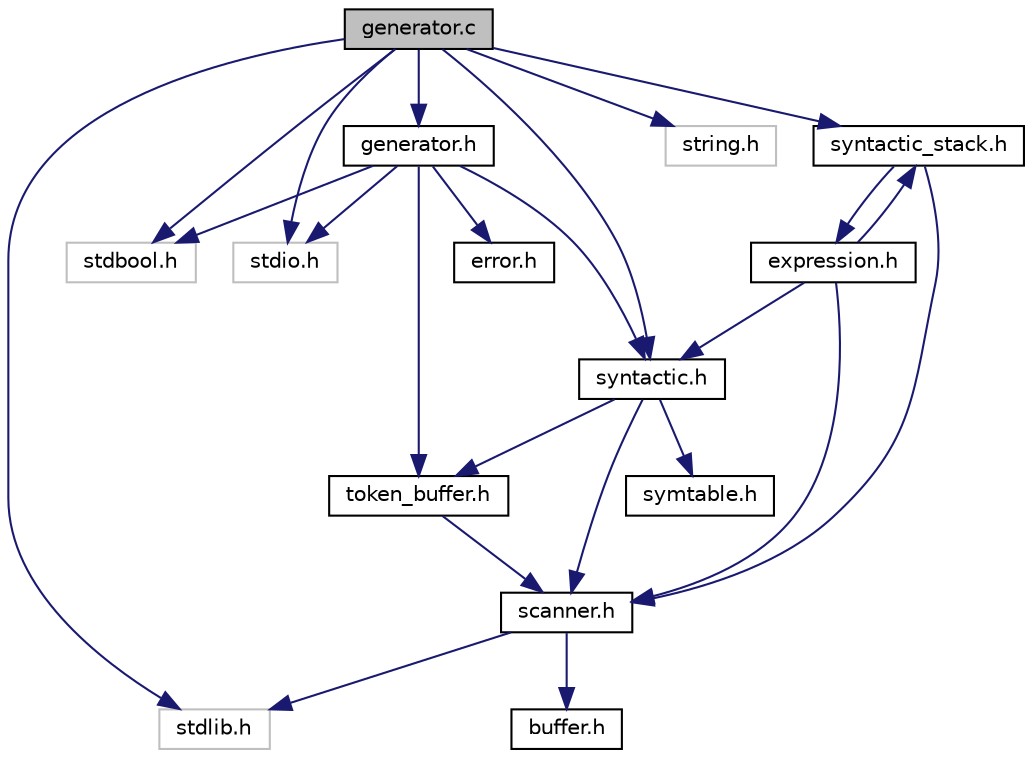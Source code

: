 digraph "generator.c"
{
 // LATEX_PDF_SIZE
  edge [fontname="Helvetica",fontsize="10",labelfontname="Helvetica",labelfontsize="10"];
  node [fontname="Helvetica",fontsize="10",shape=record];
  Node1 [label="generator.c",height=0.2,width=0.4,color="black", fillcolor="grey75", style="filled", fontcolor="black",tooltip="Code generator implementation."];
  Node1 -> Node2 [color="midnightblue",fontsize="10",style="solid",fontname="Helvetica"];
  Node2 [label="generator.h",height=0.2,width=0.4,color="black", fillcolor="white", style="filled",URL="$generator_8h.html",tooltip="Code generator library."];
  Node2 -> Node3 [color="midnightblue",fontsize="10",style="solid",fontname="Helvetica"];
  Node3 [label="token_buffer.h",height=0.2,width=0.4,color="black", fillcolor="white", style="filled",URL="$token__buffer_8h.html",tooltip="Library Token_buffer. Token_buffer is a supportive data structure for syntax analysis."];
  Node3 -> Node4 [color="midnightblue",fontsize="10",style="solid",fontname="Helvetica"];
  Node4 [label="scanner.h",height=0.2,width=0.4,color="black", fillcolor="white", style="filled",URL="$scanner_8h.html",tooltip="Library for lexical analysis."];
  Node4 -> Node5 [color="midnightblue",fontsize="10",style="solid",fontname="Helvetica"];
  Node5 [label="stdlib.h",height=0.2,width=0.4,color="grey75", fillcolor="white", style="filled",tooltip=" "];
  Node4 -> Node6 [color="midnightblue",fontsize="10",style="solid",fontname="Helvetica"];
  Node6 [label="buffer.h",height=0.2,width=0.4,color="black", fillcolor="white", style="filled",URL="$buffer_8h.html",tooltip="Library for lexical analysis."];
  Node2 -> Node7 [color="midnightblue",fontsize="10",style="solid",fontname="Helvetica"];
  Node7 [label="syntactic.h",height=0.2,width=0.4,color="black", fillcolor="white", style="filled",URL="$syntactic_8h.html",tooltip="Implementation of syntactic analysand."];
  Node7 -> Node4 [color="midnightblue",fontsize="10",style="solid",fontname="Helvetica"];
  Node7 -> Node8 [color="midnightblue",fontsize="10",style="solid",fontname="Helvetica"];
  Node8 [label="symtable.h",height=0.2,width=0.4,color="black", fillcolor="white", style="filled",URL="$symtable_8h.html",tooltip="Implementation of symtable."];
  Node7 -> Node3 [color="midnightblue",fontsize="10",style="solid",fontname="Helvetica"];
  Node2 -> Node9 [color="midnightblue",fontsize="10",style="solid",fontname="Helvetica"];
  Node9 [label="stdbool.h",height=0.2,width=0.4,color="grey75", fillcolor="white", style="filled",tooltip=" "];
  Node2 -> Node10 [color="midnightblue",fontsize="10",style="solid",fontname="Helvetica"];
  Node10 [label="error.h",height=0.2,width=0.4,color="black", fillcolor="white", style="filled",URL="$error_8h.html",tooltip="Definition of error codes and return values."];
  Node2 -> Node11 [color="midnightblue",fontsize="10",style="solid",fontname="Helvetica"];
  Node11 [label="stdio.h",height=0.2,width=0.4,color="grey75", fillcolor="white", style="filled",tooltip=" "];
  Node1 -> Node12 [color="midnightblue",fontsize="10",style="solid",fontname="Helvetica"];
  Node12 [label="string.h",height=0.2,width=0.4,color="grey75", fillcolor="white", style="filled",tooltip=" "];
  Node1 -> Node11 [color="midnightblue",fontsize="10",style="solid",fontname="Helvetica"];
  Node1 -> Node7 [color="midnightblue",fontsize="10",style="solid",fontname="Helvetica"];
  Node1 -> Node9 [color="midnightblue",fontsize="10",style="solid",fontname="Helvetica"];
  Node1 -> Node5 [color="midnightblue",fontsize="10",style="solid",fontname="Helvetica"];
  Node1 -> Node13 [color="midnightblue",fontsize="10",style="solid",fontname="Helvetica"];
  Node13 [label="syntactic_stack.h",height=0.2,width=0.4,color="black", fillcolor="white", style="filled",URL="$syntactic__stack_8h.html",tooltip="Library for stack, which is used in syntactic bottom-up analysis. For maintain structures dynamic fea..."];
  Node13 -> Node4 [color="midnightblue",fontsize="10",style="solid",fontname="Helvetica"];
  Node13 -> Node14 [color="midnightblue",fontsize="10",style="solid",fontname="Helvetica"];
  Node14 [label="expression.h",height=0.2,width=0.4,color="black", fillcolor="white", style="filled",URL="$expression_8h.html",tooltip="Library for lexical analysis."];
  Node14 -> Node4 [color="midnightblue",fontsize="10",style="solid",fontname="Helvetica"];
  Node14 -> Node7 [color="midnightblue",fontsize="10",style="solid",fontname="Helvetica"];
  Node14 -> Node13 [color="midnightblue",fontsize="10",style="solid",fontname="Helvetica"];
}
